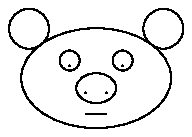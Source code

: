 .PS
A:
	ellipse
	ellipse ht .2 wid .2 with .se at 1st ellipse.nw
	ellipse ht .2 wid .2 with .sw at 1st ellipse.ne
	circle "." rad .05 at 0.5 <A.nw,A.c>
	circle "." rad .05 at 0.5 <A.ne,A.c>
	ellipse ".  ."ht .15 wid .2 with .center at 1st ellipse.center - (0, 0.05)
	line 0.1 with .center at 1st ellipse.center - (0, 0.18)
.PE
